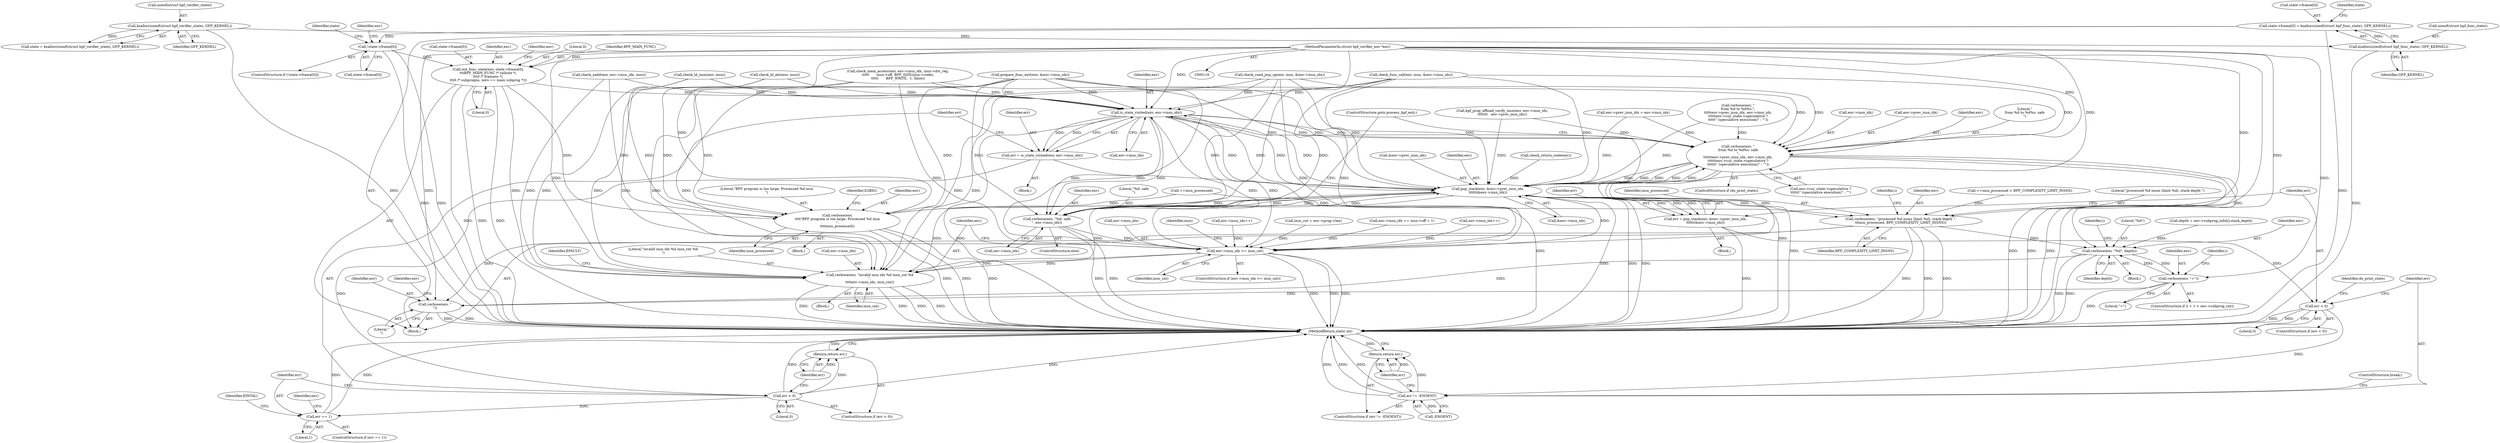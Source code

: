 digraph "0_linux_979d63d50c0c0f7bc537bf821e056cc9fe5abd38_2@array" {
"1000201" [label="(Call,init_func_state(env, state->frame[0],\n\t\t\tBPF_MAIN_FUNC /* callsite */,\n\t\t\t0 /* frameno */,\n\t\t\t0 /* subprogno, zero == main subprog */))"];
"1000117" [label="(MethodParameterIn,struct bpf_verifier_env *env)"];
"1000184" [label="(Call,!state->frame[0])"];
"1000173" [label="(Call,state->frame[0] = kzalloc(sizeof(struct bpf_func_state), GFP_KERNEL))"];
"1000179" [label="(Call,kzalloc(sizeof(struct bpf_func_state), GFP_KERNEL))"];
"1000153" [label="(Call,kzalloc(sizeof(struct bpf_verifier_state), GFP_KERNEL))"];
"1000222" [label="(Call,verbose(env, \"invalid insn idx %d insn_cnt %d\n\",\n\t\t\t\tenv->insn_idx, insn_cnt))"];
"1000250" [label="(Call,verbose(env,\n\t\t\t\t\"BPF program is too large. Processed %d insn\n\",\n\t\t\t\tinsn_processed))"];
"1000259" [label="(Call,is_state_visited(env, env->insn_idx))"];
"1000216" [label="(Call,env->insn_idx >= insn_cnt)"];
"1000257" [label="(Call,err = is_state_visited(env, env->insn_idx))"];
"1000265" [label="(Call,err < 0)"];
"1000268" [label="(Return,return err;)"];
"1000271" [label="(Call,err == 1)"];
"1000284" [label="(Call,verbose(env, \"\nfrom %d to %d%s: safe\n\",\n\t\t\t\t\t\tenv->prev_insn_idx, env->insn_idx,\n\t\t\t\t\t\tenv->cur_state->speculative ?\n\t\t\t\t\t\t\" (speculative execution)\" : \"\"))"];
"1001000" [label="(Call,pop_stack(env, &env->prev_insn_idx,\n\t\t\t\t\t\t&env->insn_idx))"];
"1000302" [label="(Call,verbose(env, \"%d: safe\n\", env->insn_idx))"];
"1000998" [label="(Call,err = pop_stack(env, &env->prev_insn_idx,\n\t\t\t\t\t\t&env->insn_idx))"];
"1001011" [label="(Call,err < 0)"];
"1001016" [label="(Call,err != -ENOENT)"];
"1001020" [label="(Return,return err;)"];
"1001112" [label="(Call,verbose(env, \"processed %d insns (limit %d), stack depth \",\n\t\tinsn_processed, BPF_COMPLEXITY_LIMIT_INSNS))"];
"1001139" [label="(Call,verbose(env, \"%d\", depth))"];
"1001151" [label="(Call,verbose(env, \"+\"))"];
"1001154" [label="(Call,verbose(env, \"\n\"))"];
"1000182" [label="(Identifier,GFP_KERNEL)"];
"1001006" [label="(Call,&env->insn_idx)"];
"1000220" [label="(Identifier,insn_cnt)"];
"1000258" [label="(Identifier,err)"];
"1000151" [label="(Call,state = kzalloc(sizeof(struct bpf_verifier_state), GFP_KERNEL))"];
"1000257" [label="(Call,err = is_state_visited(env, env->insn_idx))"];
"1000273" [label="(Literal,1)"];
"1000212" [label="(Block,)"];
"1001112" [label="(Call,verbose(env, \"processed %d insns (limit %d), stack depth \",\n\t\tinsn_processed, BPF_COMPLEXITY_LIMIT_INSNS))"];
"1000270" [label="(ControlStructure,if (err == 1))"];
"1000301" [label="(ControlStructure,else)"];
"1001130" [label="(Call,depth = env->subprog_info[i].stack_depth)"];
"1000117" [label="(MethodParameterIn,struct bpf_verifier_env *env)"];
"1000210" [label="(Literal,0)"];
"1000156" [label="(Identifier,GFP_KERNEL)"];
"1000118" [label="(Block,)"];
"1000271" [label="(Call,err == 1)"];
"1000290" [label="(Call,env->insn_idx)"];
"1000899" [label="(Block,)"];
"1000217" [label="(Call,env->insn_idx)"];
"1001161" [label="(Identifier,env)"];
"1000573" [label="(Call,check_xadd(env, env->insn_idx, insn))"];
"1000265" [label="(Call,err < 0)"];
"1000304" [label="(Literal,\"%d: safe\n\")"];
"1001078" [label="(Call,check_ld_imm(env, insn))"];
"1000228" [label="(Identifier,insn_cnt)"];
"1000233" [label="(Identifier,insn)"];
"1000946" [label="(Call,prepare_func_exit(env, &env->insn_idx))"];
"1000154" [label="(Call,sizeof(struct bpf_verifier_state))"];
"1000179" [label="(Call,kzalloc(sizeof(struct bpf_func_state), GFP_KERNEL))"];
"1001063" [label="(Call,check_ld_abs(env, insn))"];
"1000313" [label="(Identifier,EINVAL)"];
"1001002" [label="(Call,&env->prev_insn_idx)"];
"1001012" [label="(Identifier,err)"];
"1000209" [label="(Literal,0)"];
"1001013" [label="(Literal,0)"];
"1001140" [label="(Identifier,env)"];
"1000287" [label="(Call,env->prev_insn_idx)"];
"1001142" [label="(Identifier,depth)"];
"1000252" [label="(Literal,\"BPF program is too large. Processed %d insn\n\")"];
"1000256" [label="(Identifier,E2BIG)"];
"1001021" [label="(Identifier,err)"];
"1000215" [label="(ControlStructure,if (env->insn_idx >= insn_cnt))"];
"1001020" [label="(Return,return err;)"];
"1001151" [label="(Call,verbose(env, \"+\"))"];
"1001113" [label="(Identifier,env)"];
"1000251" [label="(Identifier,env)"];
"1001022" [label="(ControlStructure,break;)"];
"1000216" [label="(Call,env->insn_idx >= insn_cnt)"];
"1000308" [label="(ControlStructure,goto process_bpf_exit;)"];
"1001011" [label="(Call,err < 0)"];
"1000264" [label="(ControlStructure,if (err < 0))"];
"1000245" [label="(Call,++insn_processed > BPF_COMPLEXITY_LIMIT_INSNS)"];
"1001155" [label="(Identifier,env)"];
"1001174" [label="(MethodReturn,static int)"];
"1000272" [label="(Identifier,err)"];
"1001018" [label="(Call,-ENOENT)"];
"1000192" [label="(Identifier,state)"];
"1000260" [label="(Identifier,env)"];
"1000231" [label="(Identifier,EFAULT)"];
"1000425" [label="(Call,bpf_prog_offload_verify_insn(env, env->insn_idx,\n\t\t\t\t\t\t\t   env->prev_insn_idx))"];
"1000285" [label="(Identifier,env)"];
"1001108" [label="(Call,env->insn_idx++)"];
"1000250" [label="(Call,verbose(env,\n\t\t\t\t\"BPF program is too large. Processed %d insn\n\",\n\t\t\t\tinsn_processed))"];
"1000224" [label="(Literal,\"invalid insn idx %d insn_cnt %d\n\")"];
"1001033" [label="(Call,check_cond_jmp_op(env, insn, &env->insn_idx))"];
"1000998" [label="(Call,err = pop_stack(env, &env->prev_insn_idx,\n\t\t\t\t\t\t&env->insn_idx))"];
"1001114" [label="(Literal,\"processed %d insns (limit %d), stack depth \")"];
"1000130" [label="(Call,insn_cnt = env->prog->len)"];
"1000222" [label="(Call,verbose(env, \"invalid insn idx %d insn_cnt %d\n\",\n\t\t\t\tenv->insn_idx, insn_cnt))"];
"1000249" [label="(Block,)"];
"1001115" [label="(Identifier,insn_processed)"];
"1000303" [label="(Identifier,env)"];
"1001152" [label="(Identifier,env)"];
"1000742" [label="(Call,check_mem_access(env, env->insn_idx, insn->dst_reg,\n\t\t\t\t\t       insn->off, BPF_SIZE(insn->code),\n\t\t\t\t\t       BPF_WRITE, -1, false))"];
"1000305" [label="(Call,env->insn_idx)"];
"1001146" [label="(Identifier,i)"];
"1000183" [label="(ControlStructure,if (!state->frame[0]))"];
"1000153" [label="(Call,kzalloc(sizeof(struct bpf_verifier_state), GFP_KERNEL))"];
"1001026" [label="(Identifier,do_print_state)"];
"1000937" [label="(Call,env->prev_insn_idx = env->insn_idx)"];
"1001015" [label="(ControlStructure,if (err != -ENOENT))"];
"1000999" [label="(Identifier,err)"];
"1001128" [label="(Block,)"];
"1000282" [label="(ControlStructure,if (do_print_state))"];
"1000269" [label="(Identifier,err)"];
"1000253" [label="(Identifier,insn_processed)"];
"1000268" [label="(Return,return err;)"];
"1000174" [label="(Call,state->frame[0])"];
"1001153" [label="(Literal,\"+\")"];
"1001127" [label="(Identifier,i)"];
"1000259" [label="(Call,is_state_visited(env, env->insn_idx))"];
"1000208" [label="(Identifier,BPF_MAIN_FUNC)"];
"1001119" [label="(Identifier,i)"];
"1000278" [label="(Identifier,env)"];
"1000198" [label="(Identifier,env)"];
"1001141" [label="(Literal,\"%d\")"];
"1001017" [label="(Identifier,err)"];
"1000221" [label="(Block,)"];
"1000246" [label="(Call,++insn_processed)"];
"1000267" [label="(Literal,0)"];
"1000223" [label="(Identifier,env)"];
"1000180" [label="(Call,sizeof(struct bpf_func_state))"];
"1000284" [label="(Call,verbose(env, \"\nfrom %d to %d%s: safe\n\",\n\t\t\t\t\t\tenv->prev_insn_idx, env->insn_idx,\n\t\t\t\t\t\tenv->cur_state->speculative ?\n\t\t\t\t\t\t\" (speculative execution)\" : \"\"))"];
"1000225" [label="(Call,env->insn_idx)"];
"1000286" [label="(Literal,\"\nfrom %d to %d%s: safe\n\")"];
"1001156" [label="(Literal,\"\n\")"];
"1000184" [label="(Call,!state->frame[0])"];
"1000884" [label="(Call,env->insn_idx += insn->off + 1)"];
"1000824" [label="(Call,check_func_call(env, insn, &env->insn_idx))"];
"1001001" [label="(Identifier,env)"];
"1000203" [label="(Call,state->frame[0])"];
"1001116" [label="(Identifier,BPF_COMPLEXITY_LIMIT_INSNS)"];
"1000266" [label="(Identifier,err)"];
"1001154" [label="(Call,verbose(env, \"\n\"))"];
"1001139" [label="(Call,verbose(env, \"%d\", depth))"];
"1000187" [label="(Identifier,state)"];
"1000293" [label="(Call,env->cur_state->speculative ?\n\t\t\t\t\t\t\" (speculative execution)\" : \"\")"];
"1000991" [label="(Call,check_return_code(env))"];
"1000202" [label="(Identifier,env)"];
"1001000" [label="(Call,pop_stack(env, &env->prev_insn_idx,\n\t\t\t\t\t\t&env->insn_idx))"];
"1001016" [label="(Call,err != -ENOENT)"];
"1001143" [label="(ControlStructure,if (i + 1 < env->subprog_cnt))"];
"1000201" [label="(Call,init_func_state(env, state->frame[0],\n\t\t\tBPF_MAIN_FUNC /* callsite */,\n\t\t\t0 /* frameno */,\n\t\t\t0 /* subprogno, zero == main subprog */))"];
"1000261" [label="(Call,env->insn_idx)"];
"1001010" [label="(ControlStructure,if (err < 0))"];
"1000357" [label="(Call,verbose(env, \"\nfrom %d to %d%s:\",\n\t\t\t\t\tenv->prev_insn_idx, env->insn_idx,\n\t\t\t\t\tenv->cur_state->speculative ?\n\t\t\t\t\t\" (speculative execution)\" : \"\"))"];
"1000218" [label="(Identifier,env)"];
"1000173" [label="(Call,state->frame[0] = kzalloc(sizeof(struct bpf_func_state), GFP_KERNEL))"];
"1000185" [label="(Call,state->frame[0])"];
"1000583" [label="(Call,env->insn_idx++)"];
"1000302" [label="(Call,verbose(env, \"%d: safe\n\", env->insn_idx))"];
"1000201" -> "1000118"  [label="AST: "];
"1000201" -> "1000210"  [label="CFG: "];
"1000202" -> "1000201"  [label="AST: "];
"1000203" -> "1000201"  [label="AST: "];
"1000208" -> "1000201"  [label="AST: "];
"1000209" -> "1000201"  [label="AST: "];
"1000210" -> "1000201"  [label="AST: "];
"1000218" -> "1000201"  [label="CFG: "];
"1000201" -> "1001174"  [label="DDG: "];
"1000201" -> "1001174"  [label="DDG: "];
"1000201" -> "1001174"  [label="DDG: "];
"1000117" -> "1000201"  [label="DDG: "];
"1000184" -> "1000201"  [label="DDG: "];
"1000201" -> "1000222"  [label="DDG: "];
"1000201" -> "1000250"  [label="DDG: "];
"1000201" -> "1000259"  [label="DDG: "];
"1000117" -> "1000116"  [label="AST: "];
"1000117" -> "1001174"  [label="DDG: "];
"1000117" -> "1000222"  [label="DDG: "];
"1000117" -> "1000250"  [label="DDG: "];
"1000117" -> "1000259"  [label="DDG: "];
"1000117" -> "1000284"  [label="DDG: "];
"1000117" -> "1000302"  [label="DDG: "];
"1000117" -> "1001000"  [label="DDG: "];
"1000117" -> "1001112"  [label="DDG: "];
"1000117" -> "1001139"  [label="DDG: "];
"1000117" -> "1001151"  [label="DDG: "];
"1000117" -> "1001154"  [label="DDG: "];
"1000184" -> "1000183"  [label="AST: "];
"1000184" -> "1000185"  [label="CFG: "];
"1000185" -> "1000184"  [label="AST: "];
"1000192" -> "1000184"  [label="CFG: "];
"1000198" -> "1000184"  [label="CFG: "];
"1000184" -> "1001174"  [label="DDG: "];
"1000184" -> "1001174"  [label="DDG: "];
"1000173" -> "1000184"  [label="DDG: "];
"1000173" -> "1000118"  [label="AST: "];
"1000173" -> "1000179"  [label="CFG: "];
"1000174" -> "1000173"  [label="AST: "];
"1000179" -> "1000173"  [label="AST: "];
"1000187" -> "1000173"  [label="CFG: "];
"1000173" -> "1001174"  [label="DDG: "];
"1000179" -> "1000173"  [label="DDG: "];
"1000179" -> "1000182"  [label="CFG: "];
"1000180" -> "1000179"  [label="AST: "];
"1000182" -> "1000179"  [label="AST: "];
"1000179" -> "1001174"  [label="DDG: "];
"1000153" -> "1000179"  [label="DDG: "];
"1000153" -> "1000151"  [label="AST: "];
"1000153" -> "1000156"  [label="CFG: "];
"1000154" -> "1000153"  [label="AST: "];
"1000156" -> "1000153"  [label="AST: "];
"1000151" -> "1000153"  [label="CFG: "];
"1000153" -> "1001174"  [label="DDG: "];
"1000153" -> "1000151"  [label="DDG: "];
"1000222" -> "1000221"  [label="AST: "];
"1000222" -> "1000228"  [label="CFG: "];
"1000223" -> "1000222"  [label="AST: "];
"1000224" -> "1000222"  [label="AST: "];
"1000225" -> "1000222"  [label="AST: "];
"1000228" -> "1000222"  [label="AST: "];
"1000231" -> "1000222"  [label="CFG: "];
"1000222" -> "1001174"  [label="DDG: "];
"1000222" -> "1001174"  [label="DDG: "];
"1000222" -> "1001174"  [label="DDG: "];
"1000222" -> "1001174"  [label="DDG: "];
"1001063" -> "1000222"  [label="DDG: "];
"1001000" -> "1000222"  [label="DDG: "];
"1001000" -> "1000222"  [label="DDG: "];
"1000573" -> "1000222"  [label="DDG: "];
"1000742" -> "1000222"  [label="DDG: "];
"1000946" -> "1000222"  [label="DDG: "];
"1000946" -> "1000222"  [label="DDG: "];
"1001078" -> "1000222"  [label="DDG: "];
"1000824" -> "1000222"  [label="DDG: "];
"1001033" -> "1000222"  [label="DDG: "];
"1000216" -> "1000222"  [label="DDG: "];
"1000216" -> "1000222"  [label="DDG: "];
"1000250" -> "1000249"  [label="AST: "];
"1000250" -> "1000253"  [label="CFG: "];
"1000251" -> "1000250"  [label="AST: "];
"1000252" -> "1000250"  [label="AST: "];
"1000253" -> "1000250"  [label="AST: "];
"1000256" -> "1000250"  [label="CFG: "];
"1000250" -> "1001174"  [label="DDG: "];
"1000250" -> "1001174"  [label="DDG: "];
"1000250" -> "1001174"  [label="DDG: "];
"1001063" -> "1000250"  [label="DDG: "];
"1001000" -> "1000250"  [label="DDG: "];
"1000573" -> "1000250"  [label="DDG: "];
"1000742" -> "1000250"  [label="DDG: "];
"1000946" -> "1000250"  [label="DDG: "];
"1001078" -> "1000250"  [label="DDG: "];
"1000246" -> "1000250"  [label="DDG: "];
"1000259" -> "1000257"  [label="AST: "];
"1000259" -> "1000261"  [label="CFG: "];
"1000260" -> "1000259"  [label="AST: "];
"1000261" -> "1000259"  [label="AST: "];
"1000257" -> "1000259"  [label="CFG: "];
"1000259" -> "1001174"  [label="DDG: "];
"1000259" -> "1001174"  [label="DDG: "];
"1000259" -> "1000216"  [label="DDG: "];
"1000259" -> "1000257"  [label="DDG: "];
"1000259" -> "1000257"  [label="DDG: "];
"1001063" -> "1000259"  [label="DDG: "];
"1001000" -> "1000259"  [label="DDG: "];
"1001000" -> "1000259"  [label="DDG: "];
"1000573" -> "1000259"  [label="DDG: "];
"1000742" -> "1000259"  [label="DDG: "];
"1000946" -> "1000259"  [label="DDG: "];
"1000946" -> "1000259"  [label="DDG: "];
"1001078" -> "1000259"  [label="DDG: "];
"1000824" -> "1000259"  [label="DDG: "];
"1001033" -> "1000259"  [label="DDG: "];
"1000216" -> "1000259"  [label="DDG: "];
"1000259" -> "1000284"  [label="DDG: "];
"1000259" -> "1000284"  [label="DDG: "];
"1000259" -> "1000302"  [label="DDG: "];
"1000259" -> "1000302"  [label="DDG: "];
"1000259" -> "1001000"  [label="DDG: "];
"1000259" -> "1001000"  [label="DDG: "];
"1000216" -> "1000215"  [label="AST: "];
"1000216" -> "1000220"  [label="CFG: "];
"1000217" -> "1000216"  [label="AST: "];
"1000220" -> "1000216"  [label="AST: "];
"1000223" -> "1000216"  [label="CFG: "];
"1000233" -> "1000216"  [label="CFG: "];
"1000216" -> "1001174"  [label="DDG: "];
"1000216" -> "1001174"  [label="DDG: "];
"1000216" -> "1001174"  [label="DDG: "];
"1000824" -> "1000216"  [label="DDG: "];
"1001033" -> "1000216"  [label="DDG: "];
"1000284" -> "1000216"  [label="DDG: "];
"1001108" -> "1000216"  [label="DDG: "];
"1000742" -> "1000216"  [label="DDG: "];
"1000884" -> "1000216"  [label="DDG: "];
"1000302" -> "1000216"  [label="DDG: "];
"1000946" -> "1000216"  [label="DDG: "];
"1000583" -> "1000216"  [label="DDG: "];
"1001000" -> "1000216"  [label="DDG: "];
"1000130" -> "1000216"  [label="DDG: "];
"1000257" -> "1000212"  [label="AST: "];
"1000258" -> "1000257"  [label="AST: "];
"1000266" -> "1000257"  [label="CFG: "];
"1000257" -> "1001174"  [label="DDG: "];
"1000257" -> "1000265"  [label="DDG: "];
"1000265" -> "1000264"  [label="AST: "];
"1000265" -> "1000267"  [label="CFG: "];
"1000266" -> "1000265"  [label="AST: "];
"1000267" -> "1000265"  [label="AST: "];
"1000269" -> "1000265"  [label="CFG: "];
"1000272" -> "1000265"  [label="CFG: "];
"1000265" -> "1001174"  [label="DDG: "];
"1000265" -> "1001174"  [label="DDG: "];
"1000265" -> "1000268"  [label="DDG: "];
"1000265" -> "1000271"  [label="DDG: "];
"1000268" -> "1000264"  [label="AST: "];
"1000268" -> "1000269"  [label="CFG: "];
"1000269" -> "1000268"  [label="AST: "];
"1001174" -> "1000268"  [label="CFG: "];
"1000268" -> "1001174"  [label="DDG: "];
"1000269" -> "1000268"  [label="DDG: "];
"1000271" -> "1000270"  [label="AST: "];
"1000271" -> "1000273"  [label="CFG: "];
"1000272" -> "1000271"  [label="AST: "];
"1000273" -> "1000271"  [label="AST: "];
"1000278" -> "1000271"  [label="CFG: "];
"1000313" -> "1000271"  [label="CFG: "];
"1000271" -> "1001174"  [label="DDG: "];
"1000271" -> "1001174"  [label="DDG: "];
"1000284" -> "1000282"  [label="AST: "];
"1000284" -> "1000293"  [label="CFG: "];
"1000285" -> "1000284"  [label="AST: "];
"1000286" -> "1000284"  [label="AST: "];
"1000287" -> "1000284"  [label="AST: "];
"1000290" -> "1000284"  [label="AST: "];
"1000293" -> "1000284"  [label="AST: "];
"1000308" -> "1000284"  [label="CFG: "];
"1000284" -> "1001174"  [label="DDG: "];
"1000284" -> "1001174"  [label="DDG: "];
"1000284" -> "1001174"  [label="DDG: "];
"1000284" -> "1001174"  [label="DDG: "];
"1000937" -> "1000284"  [label="DDG: "];
"1000357" -> "1000284"  [label="DDG: "];
"1001000" -> "1000284"  [label="DDG: "];
"1001000" -> "1000284"  [label="DDG: "];
"1000425" -> "1000284"  [label="DDG: "];
"1000824" -> "1000284"  [label="DDG: "];
"1001033" -> "1000284"  [label="DDG: "];
"1000946" -> "1000284"  [label="DDG: "];
"1000284" -> "1001000"  [label="DDG: "];
"1000284" -> "1001000"  [label="DDG: "];
"1000284" -> "1001000"  [label="DDG: "];
"1001000" -> "1000998"  [label="AST: "];
"1001000" -> "1001006"  [label="CFG: "];
"1001001" -> "1001000"  [label="AST: "];
"1001002" -> "1001000"  [label="AST: "];
"1001006" -> "1001000"  [label="AST: "];
"1000998" -> "1001000"  [label="CFG: "];
"1001000" -> "1001174"  [label="DDG: "];
"1001000" -> "1001174"  [label="DDG: "];
"1001000" -> "1001174"  [label="DDG: "];
"1001000" -> "1000302"  [label="DDG: "];
"1001000" -> "1000998"  [label="DDG: "];
"1001000" -> "1000998"  [label="DDG: "];
"1001000" -> "1000998"  [label="DDG: "];
"1000302" -> "1001000"  [label="DDG: "];
"1000302" -> "1001000"  [label="DDG: "];
"1000991" -> "1001000"  [label="DDG: "];
"1000937" -> "1001000"  [label="DDG: "];
"1000357" -> "1001000"  [label="DDG: "];
"1000425" -> "1001000"  [label="DDG: "];
"1000824" -> "1001000"  [label="DDG: "];
"1001033" -> "1001000"  [label="DDG: "];
"1000742" -> "1001000"  [label="DDG: "];
"1000946" -> "1001000"  [label="DDG: "];
"1001000" -> "1001112"  [label="DDG: "];
"1000302" -> "1000301"  [label="AST: "];
"1000302" -> "1000305"  [label="CFG: "];
"1000303" -> "1000302"  [label="AST: "];
"1000304" -> "1000302"  [label="AST: "];
"1000305" -> "1000302"  [label="AST: "];
"1000308" -> "1000302"  [label="CFG: "];
"1000302" -> "1001174"  [label="DDG: "];
"1000302" -> "1001174"  [label="DDG: "];
"1000824" -> "1000302"  [label="DDG: "];
"1001033" -> "1000302"  [label="DDG: "];
"1000946" -> "1000302"  [label="DDG: "];
"1000998" -> "1000899"  [label="AST: "];
"1000999" -> "1000998"  [label="AST: "];
"1001012" -> "1000998"  [label="CFG: "];
"1000998" -> "1001174"  [label="DDG: "];
"1000998" -> "1001011"  [label="DDG: "];
"1001011" -> "1001010"  [label="AST: "];
"1001011" -> "1001013"  [label="CFG: "];
"1001012" -> "1001011"  [label="AST: "];
"1001013" -> "1001011"  [label="AST: "];
"1001017" -> "1001011"  [label="CFG: "];
"1001026" -> "1001011"  [label="CFG: "];
"1001011" -> "1001174"  [label="DDG: "];
"1001011" -> "1001174"  [label="DDG: "];
"1001011" -> "1001016"  [label="DDG: "];
"1001016" -> "1001015"  [label="AST: "];
"1001016" -> "1001018"  [label="CFG: "];
"1001017" -> "1001016"  [label="AST: "];
"1001018" -> "1001016"  [label="AST: "];
"1001021" -> "1001016"  [label="CFG: "];
"1001022" -> "1001016"  [label="CFG: "];
"1001016" -> "1001174"  [label="DDG: "];
"1001016" -> "1001174"  [label="DDG: "];
"1001016" -> "1001174"  [label="DDG: "];
"1001018" -> "1001016"  [label="DDG: "];
"1001016" -> "1001020"  [label="DDG: "];
"1001020" -> "1001015"  [label="AST: "];
"1001020" -> "1001021"  [label="CFG: "];
"1001021" -> "1001020"  [label="AST: "];
"1001174" -> "1001020"  [label="CFG: "];
"1001020" -> "1001174"  [label="DDG: "];
"1001021" -> "1001020"  [label="DDG: "];
"1001112" -> "1000118"  [label="AST: "];
"1001112" -> "1001116"  [label="CFG: "];
"1001113" -> "1001112"  [label="AST: "];
"1001114" -> "1001112"  [label="AST: "];
"1001115" -> "1001112"  [label="AST: "];
"1001116" -> "1001112"  [label="AST: "];
"1001119" -> "1001112"  [label="CFG: "];
"1001112" -> "1001174"  [label="DDG: "];
"1001112" -> "1001174"  [label="DDG: "];
"1001112" -> "1001174"  [label="DDG: "];
"1000246" -> "1001112"  [label="DDG: "];
"1000245" -> "1001112"  [label="DDG: "];
"1001112" -> "1001139"  [label="DDG: "];
"1001112" -> "1001154"  [label="DDG: "];
"1001139" -> "1001128"  [label="AST: "];
"1001139" -> "1001142"  [label="CFG: "];
"1001140" -> "1001139"  [label="AST: "];
"1001141" -> "1001139"  [label="AST: "];
"1001142" -> "1001139"  [label="AST: "];
"1001146" -> "1001139"  [label="CFG: "];
"1001139" -> "1001174"  [label="DDG: "];
"1001139" -> "1001174"  [label="DDG: "];
"1001151" -> "1001139"  [label="DDG: "];
"1001130" -> "1001139"  [label="DDG: "];
"1001139" -> "1001151"  [label="DDG: "];
"1001139" -> "1001154"  [label="DDG: "];
"1001151" -> "1001143"  [label="AST: "];
"1001151" -> "1001153"  [label="CFG: "];
"1001152" -> "1001151"  [label="AST: "];
"1001153" -> "1001151"  [label="AST: "];
"1001127" -> "1001151"  [label="CFG: "];
"1001151" -> "1001174"  [label="DDG: "];
"1001151" -> "1001154"  [label="DDG: "];
"1001154" -> "1000118"  [label="AST: "];
"1001154" -> "1001156"  [label="CFG: "];
"1001155" -> "1001154"  [label="AST: "];
"1001156" -> "1001154"  [label="AST: "];
"1001161" -> "1001154"  [label="CFG: "];
"1001154" -> "1001174"  [label="DDG: "];
"1001154" -> "1001174"  [label="DDG: "];
}
